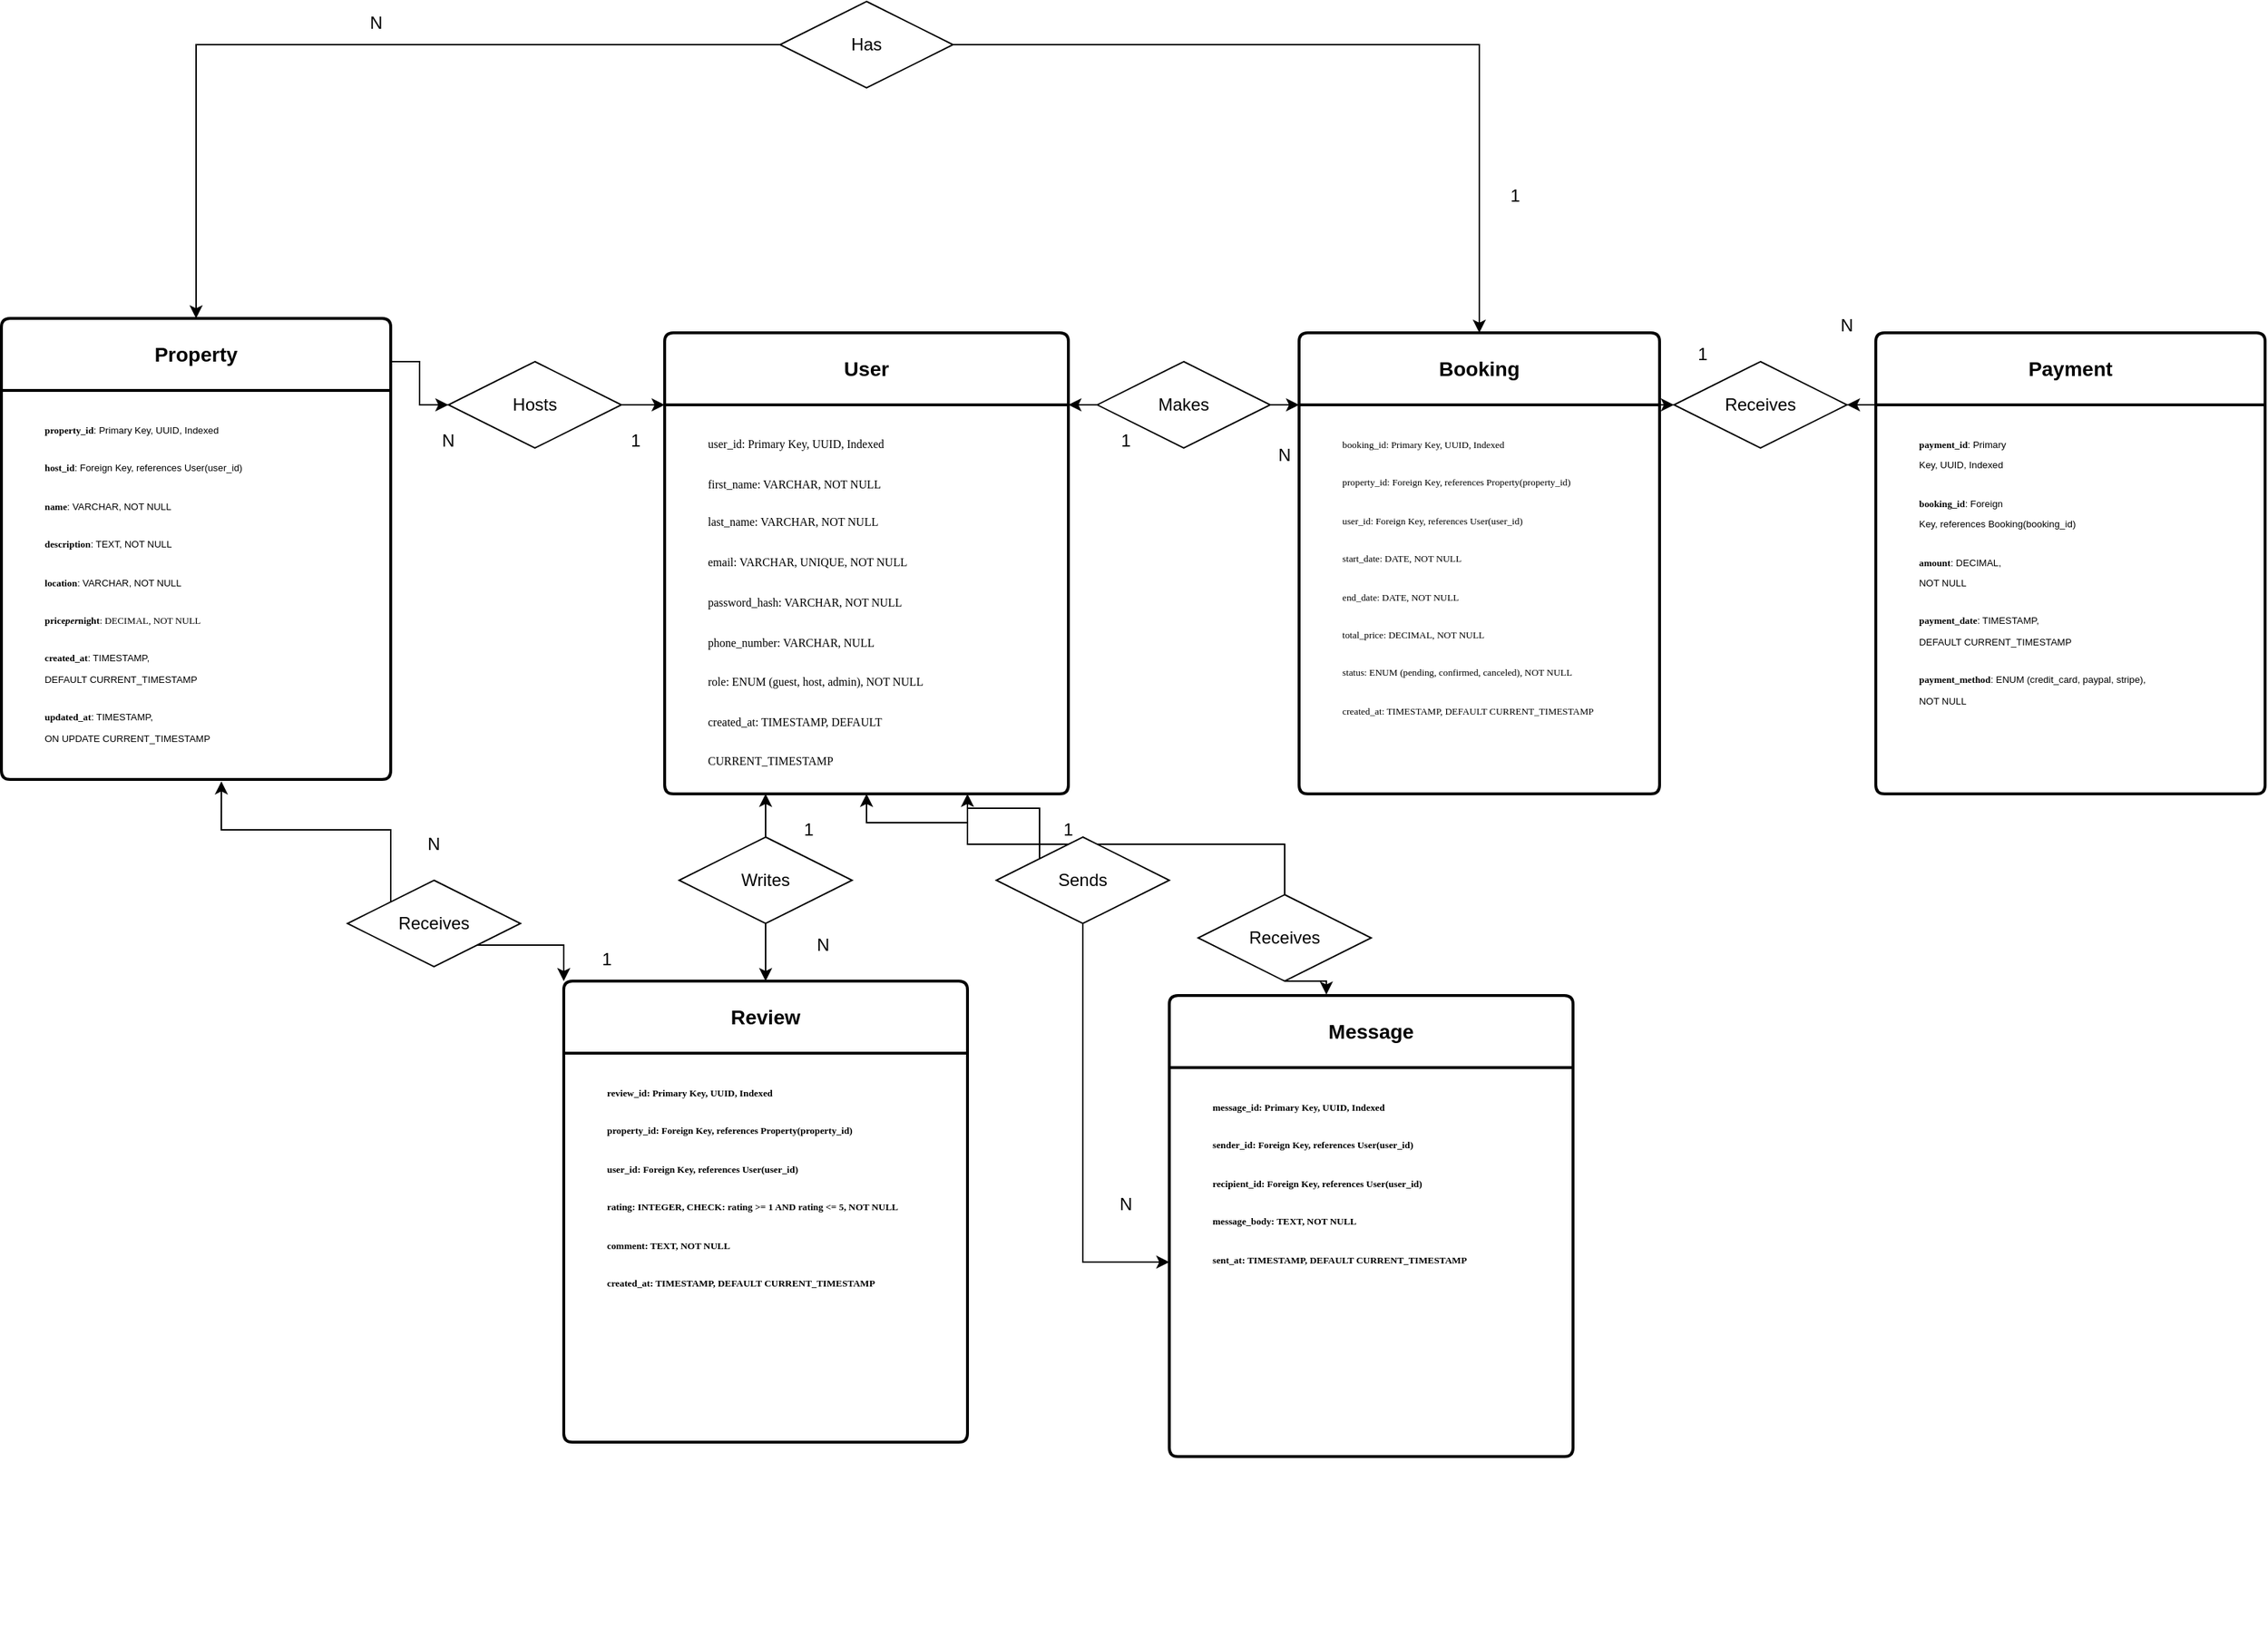 <mxfile version="27.1.6">
  <diagram name="Page-1" id="L4K79XR2br85mSk08lr6">
    <mxGraphModel grid="1" page="1" gridSize="10" guides="1" tooltips="1" connect="1" arrows="1" fold="1" pageScale="1" pageWidth="850" pageHeight="1100" math="0" shadow="0">
      <root>
        <mxCell id="0" />
        <mxCell id="1" parent="0" />
        <mxCell id="4VaB1KjLnEuzoE2qa5hZ-18" value="&lt;b&gt;User&lt;/b&gt;" style="swimlane;childLayout=stackLayout;horizontal=1;startSize=50;horizontalStack=0;rounded=1;fontSize=14;fontStyle=0;strokeWidth=2;resizeParent=0;resizeLast=1;shadow=0;dashed=0;align=center;arcSize=4;whiteSpace=wrap;html=1;" vertex="1" parent="1">
          <mxGeometry x="-300" width="280" height="320" as="geometry" />
        </mxCell>
        <mxCell id="4VaB1KjLnEuzoE2qa5hZ-19" value="&lt;p style=&quot;margin-left:18.0pt&quot; class=&quot;MsoNormal&quot;&gt;&lt;span style=&quot;line-height: 115%;&quot;&gt;&lt;font face=&quot;Times New Roman&quot; style=&quot;font-size: 8px;&quot;&gt;user_id: Primary Key, UUID, Indexed&lt;/font&gt;&lt;/span&gt;&lt;/p&gt;&lt;p style=&quot;margin-left:18.0pt&quot; class=&quot;MsoNormal&quot;&gt;&lt;span style=&quot;font-size: 8px; font-family: &amp;quot;Times New Roman&amp;quot;; background-color: transparent; color: light-dark(rgb(0, 0, 0), rgb(255, 255, 255));&quot;&gt;first_name: VARCHAR, NOT NULL&lt;/span&gt;&lt;/p&gt;&lt;p style=&quot;margin-left:18.0pt&quot; class=&quot;MsoNormal&quot;&gt;&lt;span style=&quot;line-height: 115%;&quot;&gt;&lt;font face=&quot;Times New Roman&quot; style=&quot;font-size: 8px;&quot;&gt;last_name: VARCHAR, NOT NULL&lt;/font&gt;&lt;/span&gt;&lt;/p&gt;&lt;p style=&quot;margin-left:18.0pt&quot; class=&quot;MsoNormal&quot;&gt;&lt;span style=&quot;line-height: 115%;&quot;&gt;&lt;font face=&quot;Times New Roman&quot; style=&quot;font-size: 8px;&quot;&gt;email: VARCHAR, UNIQUE, NOT NULL&lt;/font&gt;&lt;/span&gt;&lt;/p&gt;&lt;p style=&quot;margin-left:18.0pt&quot; class=&quot;MsoNormal&quot;&gt;&lt;span style=&quot;line-height: 115%;&quot;&gt;&lt;font face=&quot;Times New Roman&quot; style=&quot;font-size: 8px;&quot;&gt;password_hash: VARCHAR, NOT NULL&lt;/font&gt;&lt;/span&gt;&lt;/p&gt;&lt;p style=&quot;margin-left:18.0pt&quot; class=&quot;MsoNormal&quot;&gt;&lt;span style=&quot;line-height: 115%;&quot;&gt;&lt;font face=&quot;Times New Roman&quot; style=&quot;font-size: 8px;&quot;&gt;phone_number: VARCHAR, NULL&lt;/font&gt;&lt;/span&gt;&lt;/p&gt;&lt;p style=&quot;margin-left:18.0pt&quot; class=&quot;MsoNormal&quot;&gt;&lt;span style=&quot;line-height: 115%;&quot;&gt;&lt;font face=&quot;Times New Roman&quot; style=&quot;font-size: 8px;&quot;&gt;role: ENUM (guest,&amp;nbsp;host,&amp;nbsp;admin), NOT NULL&lt;/font&gt;&lt;/span&gt;&lt;/p&gt;&lt;p style=&quot;margin-left:18.0pt&quot; class=&quot;MsoNormal&quot;&gt;&lt;span style=&quot;font-size: 8px; font-family: &amp;quot;Times New Roman&amp;quot;; background-color: transparent; color: light-dark(rgb(0, 0, 0), rgb(255, 255, 255));&quot;&gt;created_at: TIMESTAMP, DEFAULT&lt;/span&gt;&lt;/p&gt;&lt;p style=&quot;margin-left:18.0pt&quot; class=&quot;MsoNormal&quot;&gt;&lt;span style=&quot;font-size: 8px; font-family: &amp;quot;Times New Roman&amp;quot;; background-color: transparent; color: light-dark(rgb(0, 0, 0), rgb(255, 255, 255));&quot;&gt;CURRENT_TIMESTAMP&lt;/span&gt;&lt;/p&gt;&lt;font face=&quot;Times New Roman&quot;&gt;&lt;br&gt;&lt;br&gt;&lt;/font&gt;&lt;p class=&quot;MsoNormal&quot;&gt;&lt;span style=&quot;font-size:8.0pt;line-height:115%;mso-ansi-language:&amp;lt;br/&amp;gt;#2000&quot;&gt;&lt;font face=&quot;Times New Roman&quot;&gt;&amp;nbsp;&lt;/font&gt;&lt;/span&gt;&lt;/p&gt;" style="align=left;strokeColor=none;fillColor=none;spacingLeft=4;spacingRight=4;fontSize=12;verticalAlign=top;resizable=0;rotatable=0;part=1;html=1;whiteSpace=wrap;" vertex="1" parent="4VaB1KjLnEuzoE2qa5hZ-18">
          <mxGeometry y="50" width="280" height="270" as="geometry" />
        </mxCell>
        <mxCell id="4VaB1KjLnEuzoE2qa5hZ-58" style="edgeStyle=orthogonalEdgeStyle;rounded=0;orthogonalLoop=1;jettySize=auto;html=1;exitX=0;exitY=0;exitDx=0;exitDy=0;entryX=0;entryY=0;entryDx=0;entryDy=0;" edge="1" parent="4VaB1KjLnEuzoE2qa5hZ-18" source="4VaB1KjLnEuzoE2qa5hZ-19" target="4VaB1KjLnEuzoE2qa5hZ-19">
          <mxGeometry relative="1" as="geometry" />
        </mxCell>
        <mxCell id="4VaB1KjLnEuzoE2qa5hZ-31" value="&lt;b&gt;Property&lt;/b&gt;" style="swimlane;childLayout=stackLayout;horizontal=1;startSize=50;horizontalStack=0;rounded=1;fontSize=14;fontStyle=0;strokeWidth=2;resizeParent=0;resizeLast=1;shadow=0;dashed=0;align=center;arcSize=4;whiteSpace=wrap;html=1;" vertex="1" parent="1">
          <mxGeometry x="-760" y="-10" width="270" height="320" as="geometry" />
        </mxCell>
        <mxCell id="4VaB1KjLnEuzoE2qa5hZ-32" value="&lt;p style=&quot;margin-left:18.0pt&quot; class=&quot;MsoNormal&quot;&gt;&lt;b&gt;&lt;span style=&quot;font-size:5.0pt;&amp;lt;br/&amp;gt;line-height:115%;font-family:&amp;quot;Times New Roman&amp;quot;,serif;mso-ascii-theme-font:major-bidi;&amp;lt;br/&amp;gt;mso-hansi-theme-font:major-bidi;mso-bidi-theme-font:major-bidi;mso-ansi-language:&amp;lt;br/&amp;gt;#2000&quot;&gt;property_id&lt;/span&gt;&lt;/b&gt;&lt;span style=&quot;font-size:5.0pt;line-height:115%;&amp;lt;br/&amp;gt;font-family:&amp;quot;Times New Roman&amp;quot;,serif;mso-ascii-theme-font:major-bidi;mso-hansi-theme-font:&amp;lt;br/&amp;gt;major-bidi;mso-bidi-theme-font:major-bidi;mso-ansi-language:#2000&quot;&gt;: Primary Key, UUID, Indexed&lt;/span&gt;&lt;/p&gt;&lt;p style=&quot;margin-left:18.0pt&quot; class=&quot;MsoNormal&quot;&gt;&lt;b style=&quot;background-color: transparent; color: light-dark(rgb(0, 0, 0), rgb(255, 255, 255));&quot;&gt;&lt;span style=&quot;font-size:5.0pt;&amp;lt;br/&amp;gt;line-height:115%;font-family:&amp;quot;Times New Roman&amp;quot;,serif;mso-ascii-theme-font:major-bidi;&amp;lt;br/&amp;gt;mso-hansi-theme-font:major-bidi;mso-bidi-theme-font:major-bidi;mso-ansi-language:&amp;lt;br/&amp;gt;#2000&quot;&gt;host_id&lt;/span&gt;&lt;/b&gt;&lt;span style=&quot;background-color: transparent; color: light-dark(rgb(0, 0, 0), rgb(255, 255, 255)); font-size: 5pt; line-height: 115%;&quot;&gt;: Foreign&amp;nbsp;&lt;/span&gt;&lt;span style=&quot;font-size: 5pt; background-color: transparent; color: light-dark(rgb(0, 0, 0), rgb(255, 255, 255));&quot;&gt;Key, references&amp;nbsp;User(user_id)&lt;/span&gt;&lt;/p&gt;&lt;p style=&quot;margin-left:18.0pt&quot; class=&quot;MsoNormal&quot;&gt;&lt;b&gt;&lt;span style=&quot;font-size:5.0pt;&amp;lt;br/&amp;gt;line-height:115%;font-family:&amp;quot;Times New Roman&amp;quot;,serif;mso-ascii-theme-font:major-bidi;&amp;lt;br/&amp;gt;mso-hansi-theme-font:major-bidi;mso-bidi-theme-font:major-bidi;mso-ansi-language:&amp;lt;br/&amp;gt;#2000&quot;&gt;name&lt;/span&gt;&lt;/b&gt;&lt;span style=&quot;font-size:5.0pt;line-height:115%;font-family:&amp;lt;br/&amp;gt;&amp;quot;Times New Roman&amp;quot;,serif;mso-ascii-theme-font:major-bidi;mso-hansi-theme-font:&amp;lt;br/&amp;gt;major-bidi;mso-bidi-theme-font:major-bidi;mso-ansi-language:#2000&quot;&gt;: VARCHAR, NOT NULL&lt;/span&gt;&lt;/p&gt;&lt;p style=&quot;margin-left:18.0pt&quot; class=&quot;MsoNormal&quot;&gt;&lt;b&gt;&lt;span style=&quot;font-size:5.0pt;&amp;lt;br/&amp;gt;line-height:115%;font-family:&amp;quot;Times New Roman&amp;quot;,serif;mso-ascii-theme-font:major-bidi;&amp;lt;br/&amp;gt;mso-hansi-theme-font:major-bidi;mso-bidi-theme-font:major-bidi;mso-ansi-language:&amp;lt;br/&amp;gt;#2000&quot;&gt;description&lt;/span&gt;&lt;/b&gt;&lt;span style=&quot;font-size:5.0pt;line-height:115%;&amp;lt;br/&amp;gt;font-family:&amp;quot;Times New Roman&amp;quot;,serif;mso-ascii-theme-font:major-bidi;mso-hansi-theme-font:&amp;lt;br/&amp;gt;major-bidi;mso-bidi-theme-font:major-bidi;mso-ansi-language:#2000&quot;&gt;: TEXT, NOT NULL&lt;/span&gt;&lt;/p&gt;&lt;p style=&quot;margin-left:18.0pt&quot; class=&quot;MsoNormal&quot;&gt;&lt;b&gt;&lt;span style=&quot;font-size:5.0pt;&amp;lt;br/&amp;gt;line-height:115%;font-family:&amp;quot;Times New Roman&amp;quot;,serif;mso-ascii-theme-font:major-bidi;&amp;lt;br/&amp;gt;mso-hansi-theme-font:major-bidi;mso-bidi-theme-font:major-bidi;mso-ansi-language:&amp;lt;br/&amp;gt;#2000&quot;&gt;location&lt;/span&gt;&lt;/b&gt;&lt;span style=&quot;font-size:5.0pt;line-height:115%;&amp;lt;br/&amp;gt;font-family:&amp;quot;Times New Roman&amp;quot;,serif;mso-ascii-theme-font:major-bidi;mso-hansi-theme-font:&amp;lt;br/&amp;gt;major-bidi;mso-bidi-theme-font:major-bidi;mso-ansi-language:#2000&quot;&gt;: VARCHAR, NOT NULL&lt;/span&gt;&lt;/p&gt;&lt;p style=&quot;margin-left:18.0pt&quot; class=&quot;MsoNormal&quot;&gt;&lt;b&gt;&lt;span style=&quot;font-size:5.0pt;&amp;lt;br/&amp;gt;line-height:115%;font-family:&amp;quot;Times New Roman&amp;quot;,serif;mso-ascii-theme-font:major-bidi;&amp;lt;br/&amp;gt;mso-hansi-theme-font:major-bidi;mso-bidi-theme-font:major-bidi;mso-ansi-language:&amp;lt;br/&amp;gt;#2000&quot;&gt;price&lt;i&gt;per&lt;/i&gt;night&lt;/span&gt;&lt;/b&gt;&lt;span style=&quot;font-size:5.0pt;line-height:&amp;lt;br/&amp;gt;115%;font-family:&amp;quot;Times New Roman&amp;quot;,serif;mso-ascii-theme-font:major-bidi;&amp;lt;br/&amp;gt;mso-hansi-theme-font:major-bidi;mso-bidi-theme-font:major-bidi;mso-ansi-language:&amp;lt;br/&amp;gt;#2000&quot;&gt;: DECIMAL, NOT NULL&lt;/span&gt;&lt;/p&gt;&lt;p style=&quot;margin-left:18.0pt&quot; class=&quot;MsoNormal&quot;&gt;&lt;b&gt;&lt;span style=&quot;font-size:5.0pt;&amp;lt;br/&amp;gt;line-height:115%;font-family:&amp;quot;Times New Roman&amp;quot;,serif;mso-ascii-theme-font:major-bidi;&amp;lt;br/&amp;gt;mso-hansi-theme-font:major-bidi;mso-bidi-theme-font:major-bidi;mso-ansi-language:&amp;lt;br/&amp;gt;#2000&quot;&gt;created_at&lt;/span&gt;&lt;/b&gt;&lt;span style=&quot;font-size:5.0pt;line-height:115%;&amp;lt;br/&amp;gt;font-family:&amp;quot;Times New Roman&amp;quot;,serif;mso-ascii-theme-font:major-bidi;mso-hansi-theme-font:&amp;lt;br/&amp;gt;major-bidi;mso-bidi-theme-font:major-bidi;mso-ansi-language:#2000&quot;&gt;: TIMESTAMP,&lt;br&gt;DEFAULT CURRENT_TIMESTAMP&lt;/span&gt;&lt;/p&gt;&lt;p style=&quot;margin-left:18.0pt&quot; class=&quot;MsoNormal&quot;&gt;&lt;b&gt;&lt;span style=&quot;font-size:5.0pt;&amp;lt;br/&amp;gt;line-height:115%;font-family:&amp;quot;Times New Roman&amp;quot;,serif;mso-ascii-theme-font:major-bidi;&amp;lt;br/&amp;gt;mso-hansi-theme-font:major-bidi;mso-bidi-theme-font:major-bidi;mso-ansi-language:&amp;lt;br/&amp;gt;#2000&quot;&gt;updated_at&lt;/span&gt;&lt;/b&gt;&lt;span style=&quot;font-size:5.0pt;line-height:115%;&amp;lt;br/&amp;gt;font-family:&amp;quot;Times New Roman&amp;quot;,serif;mso-ascii-theme-font:major-bidi;mso-hansi-theme-font:&amp;lt;br/&amp;gt;major-bidi;mso-bidi-theme-font:major-bidi;mso-ansi-language:#2000&quot;&gt;: TIMESTAMP,&lt;br&gt;ON UPDATE CURRENT_TIMESTAMP&lt;/span&gt;&lt;/p&gt;&lt;p style=&quot;margin-left:18.0pt&quot; class=&quot;MsoNormal&quot;&gt;&lt;br&gt;&lt;br&gt;&lt;br&gt;&lt;br&gt;&lt;br&gt;&lt;br&gt;&lt;br&gt;&lt;br&gt;&lt;br&gt;&lt;br&gt;&lt;br&gt;&lt;br&gt;&lt;br&gt;&lt;br&gt;&lt;br&gt;&lt;br&gt;&lt;/p&gt;&lt;p class=&quot;MsoNormal&quot;&gt;&lt;span style=&quot;font-size:5.0pt;line-height:115%;font-family:&amp;lt;br/&amp;gt;&amp;quot;Times New Roman&amp;quot;,serif;mso-ascii-theme-font:major-bidi;mso-hansi-theme-font:&amp;lt;br/&amp;gt;major-bidi;mso-bidi-theme-font:major-bidi;mso-ansi-language:#2000&quot;&gt;&amp;nbsp;&lt;/span&gt;&lt;/p&gt;" style="align=left;strokeColor=none;fillColor=none;spacingLeft=4;spacingRight=4;fontSize=12;verticalAlign=top;resizable=0;rotatable=0;part=1;html=1;whiteSpace=wrap;" vertex="1" parent="4VaB1KjLnEuzoE2qa5hZ-31">
          <mxGeometry y="50" width="270" height="270" as="geometry" />
        </mxCell>
        <mxCell id="4VaB1KjLnEuzoE2qa5hZ-33" value="&lt;b&gt;Booking&lt;/b&gt;" style="swimlane;childLayout=stackLayout;horizontal=1;startSize=50;horizontalStack=0;rounded=1;fontSize=14;fontStyle=0;strokeWidth=2;resizeParent=0;resizeLast=1;shadow=0;dashed=0;align=center;arcSize=4;whiteSpace=wrap;html=1;" vertex="1" parent="1">
          <mxGeometry x="140" width="250" height="320" as="geometry" />
        </mxCell>
        <mxCell id="4VaB1KjLnEuzoE2qa5hZ-34" value="&lt;p style=&quot;margin-left:18.0pt&quot; class=&quot;MsoNormal&quot;&gt;&lt;span style=&quot;font-size:5.0pt;&lt;br/&gt;line-height:115%;font-family:&amp;quot;Times New Roman&amp;quot;,serif;mso-ascii-theme-font:major-bidi;&lt;br/&gt;mso-hansi-theme-font:major-bidi;mso-bidi-theme-font:major-bidi;mso-ansi-language:&lt;br/&gt;#2000&quot;&gt;booking_id: Primary Key, UUID, Indexed&lt;/span&gt;&lt;/p&gt;&lt;p style=&quot;margin-left:18.0pt&quot; class=&quot;MsoNormal&quot;&gt;&lt;span style=&quot;font-size:5.0pt;&lt;br/&gt;line-height:115%;font-family:&amp;quot;Times New Roman&amp;quot;,serif;mso-ascii-theme-font:major-bidi;&lt;br/&gt;mso-hansi-theme-font:major-bidi;mso-bidi-theme-font:major-bidi;mso-ansi-language:&lt;br/&gt;#2000&quot;&gt;property_id: Foreign Key, references&amp;nbsp;Property(property_id)&lt;/span&gt;&lt;/p&gt;&lt;p style=&quot;margin-left:18.0pt&quot; class=&quot;MsoNormal&quot;&gt;&lt;span style=&quot;font-size:5.0pt;&lt;br/&gt;line-height:115%;font-family:&amp;quot;Times New Roman&amp;quot;,serif;mso-ascii-theme-font:major-bidi;&lt;br/&gt;mso-hansi-theme-font:major-bidi;mso-bidi-theme-font:major-bidi;mso-ansi-language:&lt;br/&gt;#2000&quot;&gt;user_id: Foreign Key, references&amp;nbsp;User(user_id)&lt;/span&gt;&lt;/p&gt;&lt;p style=&quot;margin-left:18.0pt&quot; class=&quot;MsoNormal&quot;&gt;&lt;span style=&quot;font-size:5.0pt;&lt;br/&gt;line-height:115%;font-family:&amp;quot;Times New Roman&amp;quot;,serif;mso-ascii-theme-font:major-bidi;&lt;br/&gt;mso-hansi-theme-font:major-bidi;mso-bidi-theme-font:major-bidi;mso-ansi-language:&lt;br/&gt;#2000&quot;&gt;start_date: DATE, NOT NULL&lt;/span&gt;&lt;/p&gt;&lt;p style=&quot;margin-left:18.0pt&quot; class=&quot;MsoNormal&quot;&gt;&lt;span style=&quot;font-size:5.0pt;&lt;br/&gt;line-height:115%;font-family:&amp;quot;Times New Roman&amp;quot;,serif;mso-ascii-theme-font:major-bidi;&lt;br/&gt;mso-hansi-theme-font:major-bidi;mso-bidi-theme-font:major-bidi;mso-ansi-language:&lt;br/&gt;#2000&quot;&gt;end_date: DATE, NOT NULL&lt;/span&gt;&lt;/p&gt;&lt;p style=&quot;margin-left:18.0pt&quot; class=&quot;MsoNormal&quot;&gt;&lt;span style=&quot;font-size:5.0pt;&lt;br/&gt;line-height:115%;font-family:&amp;quot;Times New Roman&amp;quot;,serif;mso-ascii-theme-font:major-bidi;&lt;br/&gt;mso-hansi-theme-font:major-bidi;mso-bidi-theme-font:major-bidi;mso-ansi-language:&lt;br/&gt;#2000&quot;&gt;total_price: DECIMAL, NOT NULL&lt;/span&gt;&lt;/p&gt;&lt;p style=&quot;margin-left:18.0pt&quot; class=&quot;MsoNormal&quot;&gt;&lt;span style=&quot;font-size:5.0pt;&lt;br/&gt;line-height:115%;font-family:&amp;quot;Times New Roman&amp;quot;,serif;mso-ascii-theme-font:major-bidi;&lt;br/&gt;mso-hansi-theme-font:major-bidi;mso-bidi-theme-font:major-bidi;mso-ansi-language:&lt;br/&gt;#2000&quot;&gt;status: ENUM (pending,&amp;nbsp;confirmed,&amp;nbsp;canceled), NOT NULL&lt;/span&gt;&lt;/p&gt;&lt;p style=&quot;margin-left:18.0pt&quot; class=&quot;MsoNormal&quot;&gt;&lt;span style=&quot;font-size:5.0pt;&lt;br/&gt;line-height:115%;font-family:&amp;quot;Times New Roman&amp;quot;,serif;mso-ascii-theme-font:major-bidi;&lt;br/&gt;mso-hansi-theme-font:major-bidi;mso-bidi-theme-font:major-bidi;mso-ansi-language:&lt;br/&gt;#2000&quot;&gt;created_at: TIMESTAMP, DEFAULT CURRENT_TIMESTAMP&lt;/span&gt;&lt;/p&gt;&lt;p style=&quot;margin-left:18.0pt&quot; class=&quot;MsoNormal&quot;&gt;&lt;br/&gt;&lt;br/&gt;&lt;br/&gt;&lt;br/&gt;&lt;br/&gt;&lt;br/&gt;&lt;br/&gt;&lt;br/&gt;&lt;br/&gt;&lt;br/&gt;&lt;br/&gt;&lt;br/&gt;&lt;br/&gt;&lt;br/&gt;&lt;br/&gt;&lt;br/&gt;&lt;/p&gt;&lt;p class=&quot;MsoNormal&quot;&gt;&amp;nbsp;&lt;/p&gt;" style="align=left;strokeColor=none;fillColor=none;spacingLeft=4;spacingRight=4;fontSize=12;verticalAlign=top;resizable=0;rotatable=0;part=1;html=1;whiteSpace=wrap;" vertex="1" parent="4VaB1KjLnEuzoE2qa5hZ-33">
          <mxGeometry y="50" width="250" height="270" as="geometry" />
        </mxCell>
        <mxCell id="4VaB1KjLnEuzoE2qa5hZ-35" value="&lt;b&gt;Payment&lt;/b&gt;" style="swimlane;childLayout=stackLayout;horizontal=1;startSize=50;horizontalStack=0;rounded=1;fontSize=14;fontStyle=0;strokeWidth=2;resizeParent=0;resizeLast=1;shadow=0;dashed=0;align=center;arcSize=4;whiteSpace=wrap;html=1;" vertex="1" parent="1">
          <mxGeometry x="540" width="270" height="320" as="geometry" />
        </mxCell>
        <mxCell id="4VaB1KjLnEuzoE2qa5hZ-36" value="&lt;p style=&quot;margin-left:18.0pt&quot; class=&quot;MsoNormal&quot;&gt;&lt;b&gt;&lt;span style=&quot;font-size:5.0pt;&lt;br/&gt;line-height:115%;font-family:&amp;quot;Times New Roman&amp;quot;,serif;mso-ascii-theme-font:major-bidi;&lt;br/&gt;mso-hansi-theme-font:major-bidi;mso-bidi-theme-font:major-bidi;mso-ansi-language:&lt;br/&gt;#2000&quot;&gt;payment_id&lt;/span&gt;&lt;/b&gt;&lt;span style=&quot;font-size:5.0pt;line-height:115%;&lt;br/&gt;font-family:&amp;quot;Times New Roman&amp;quot;,serif;mso-ascii-theme-font:major-bidi;mso-hansi-theme-font:&lt;br/&gt;major-bidi;mso-bidi-theme-font:major-bidi;mso-ansi-language:#2000&quot;&gt;: Primary&lt;br/&gt;Key, UUID, Indexed&lt;/span&gt;&lt;/p&gt;&lt;p style=&quot;margin-left:18.0pt&quot; class=&quot;MsoNormal&quot;&gt;&lt;b&gt;&lt;span style=&quot;font-size:5.0pt;&lt;br/&gt;line-height:115%;font-family:&amp;quot;Times New Roman&amp;quot;,serif;mso-ascii-theme-font:major-bidi;&lt;br/&gt;mso-hansi-theme-font:major-bidi;mso-bidi-theme-font:major-bidi;mso-ansi-language:&lt;br/&gt;#2000&quot;&gt;booking_id&lt;/span&gt;&lt;/b&gt;&lt;span style=&quot;font-size:5.0pt;line-height:115%;&lt;br/&gt;font-family:&amp;quot;Times New Roman&amp;quot;,serif;mso-ascii-theme-font:major-bidi;mso-hansi-theme-font:&lt;br/&gt;major-bidi;mso-bidi-theme-font:major-bidi;mso-ansi-language:#2000&quot;&gt;: Foreign&lt;br/&gt;Key, references&amp;nbsp;Booking(booking_id)&lt;/span&gt;&lt;/p&gt;&lt;p style=&quot;margin-left:18.0pt&quot; class=&quot;MsoNormal&quot;&gt;&lt;b&gt;&lt;span style=&quot;font-size:5.0pt;&lt;br/&gt;line-height:115%;font-family:&amp;quot;Times New Roman&amp;quot;,serif;mso-ascii-theme-font:major-bidi;&lt;br/&gt;mso-hansi-theme-font:major-bidi;mso-bidi-theme-font:major-bidi;mso-ansi-language:&lt;br/&gt;#2000&quot;&gt;amount&lt;/span&gt;&lt;/b&gt;&lt;span style=&quot;font-size:5.0pt;line-height:115%;&lt;br/&gt;font-family:&amp;quot;Times New Roman&amp;quot;,serif;mso-ascii-theme-font:major-bidi;mso-hansi-theme-font:&lt;br/&gt;major-bidi;mso-bidi-theme-font:major-bidi;mso-ansi-language:#2000&quot;&gt;: DECIMAL,&lt;br/&gt;NOT NULL&lt;/span&gt;&lt;/p&gt;&lt;p style=&quot;margin-left:18.0pt&quot; class=&quot;MsoNormal&quot;&gt;&lt;b&gt;&lt;span style=&quot;font-size:5.0pt;&lt;br/&gt;line-height:115%;font-family:&amp;quot;Times New Roman&amp;quot;,serif;mso-ascii-theme-font:major-bidi;&lt;br/&gt;mso-hansi-theme-font:major-bidi;mso-bidi-theme-font:major-bidi;mso-ansi-language:&lt;br/&gt;#2000&quot;&gt;payment_date&lt;/span&gt;&lt;/b&gt;&lt;span style=&quot;font-size:5.0pt;line-height:115%;&lt;br/&gt;font-family:&amp;quot;Times New Roman&amp;quot;,serif;mso-ascii-theme-font:major-bidi;mso-hansi-theme-font:&lt;br/&gt;major-bidi;mso-bidi-theme-font:major-bidi;mso-ansi-language:#2000&quot;&gt;: TIMESTAMP,&lt;br/&gt;DEFAULT CURRENT_TIMESTAMP&lt;/span&gt;&lt;/p&gt;&lt;p style=&quot;margin-left:18.0pt&quot; class=&quot;MsoNormal&quot;&gt;&lt;b&gt;&lt;span style=&quot;font-size:5.0pt;&lt;br/&gt;line-height:115%;font-family:&amp;quot;Times New Roman&amp;quot;,serif;mso-ascii-theme-font:major-bidi;&lt;br/&gt;mso-hansi-theme-font:major-bidi;mso-bidi-theme-font:major-bidi;mso-ansi-language:&lt;br/&gt;#2000&quot;&gt;payment_method&lt;/span&gt;&lt;/b&gt;&lt;span style=&quot;font-size:5.0pt;line-height:115%;&lt;br/&gt;font-family:&amp;quot;Times New Roman&amp;quot;,serif;mso-ascii-theme-font:major-bidi;mso-hansi-theme-font:&lt;br/&gt;major-bidi;mso-bidi-theme-font:major-bidi;mso-ansi-language:#2000&quot;&gt;: ENUM (credit_card,&amp;nbsp;paypal,&amp;nbsp;stripe),&lt;br/&gt;NOT NULL&lt;/span&gt;&lt;/p&gt;&lt;p style=&quot;margin-left:18.0pt&quot; class=&quot;MsoNormal&quot;&gt;&lt;br/&gt;&lt;br/&gt;&lt;br/&gt;&lt;br/&gt;&lt;br/&gt;&lt;br/&gt;&lt;br/&gt;&lt;br/&gt;&lt;br/&gt;&lt;br/&gt;&lt;/p&gt;&lt;p class=&quot;MsoNormal&quot;&gt;&amp;nbsp;&lt;/p&gt;" style="align=left;strokeColor=none;fillColor=none;spacingLeft=4;spacingRight=4;fontSize=12;verticalAlign=top;resizable=0;rotatable=0;part=1;html=1;whiteSpace=wrap;" vertex="1" parent="4VaB1KjLnEuzoE2qa5hZ-35">
          <mxGeometry y="50" width="270" height="270" as="geometry" />
        </mxCell>
        <mxCell id="4VaB1KjLnEuzoE2qa5hZ-37" value="&lt;b&gt;Review&lt;/b&gt;" style="swimlane;childLayout=stackLayout;horizontal=1;startSize=50;horizontalStack=0;rounded=1;fontSize=14;fontStyle=0;strokeWidth=2;resizeParent=0;resizeLast=1;shadow=0;dashed=0;align=center;arcSize=4;whiteSpace=wrap;html=1;" vertex="1" parent="1">
          <mxGeometry x="-370" y="450" width="280" height="320" as="geometry" />
        </mxCell>
        <mxCell id="4VaB1KjLnEuzoE2qa5hZ-38" value="&lt;p style=&quot;margin-left:18.0pt&quot; class=&quot;MsoNormal&quot;&gt;&lt;b&gt;&lt;span style=&quot;font-size:5.0pt;&lt;br/&gt;line-height:115%;font-family:&amp;quot;Times New Roman&amp;quot;,serif;mso-ascii-theme-font:major-bidi;&lt;br/&gt;mso-hansi-theme-font:major-bidi;mso-bidi-theme-font:major-bidi;mso-ansi-language:&lt;br/&gt;#2000&quot;&gt;review_id: Primary Key, UUID, Indexed&lt;/span&gt;&lt;/b&gt;&lt;/p&gt;&lt;p style=&quot;margin-left:18.0pt&quot; class=&quot;MsoNormal&quot;&gt;&lt;b&gt;&lt;span style=&quot;font-size:5.0pt;&lt;br/&gt;line-height:115%;font-family:&amp;quot;Times New Roman&amp;quot;,serif;mso-ascii-theme-font:major-bidi;&lt;br/&gt;mso-hansi-theme-font:major-bidi;mso-bidi-theme-font:major-bidi;mso-ansi-language:&lt;br/&gt;#2000&quot;&gt;property_id: Foreign Key, references&amp;nbsp;Property(property_id)&lt;/span&gt;&lt;/b&gt;&lt;/p&gt;&lt;p style=&quot;margin-left:18.0pt&quot; class=&quot;MsoNormal&quot;&gt;&lt;b&gt;&lt;span style=&quot;font-size:5.0pt;&lt;br/&gt;line-height:115%;font-family:&amp;quot;Times New Roman&amp;quot;,serif;mso-ascii-theme-font:major-bidi;&lt;br/&gt;mso-hansi-theme-font:major-bidi;mso-bidi-theme-font:major-bidi;mso-ansi-language:&lt;br/&gt;#2000&quot;&gt;user_id: Foreign Key, references&amp;nbsp;User(user_id)&lt;/span&gt;&lt;/b&gt;&lt;/p&gt;&lt;p style=&quot;margin-left:18.0pt&quot; class=&quot;MsoNormal&quot;&gt;&lt;b&gt;&lt;span style=&quot;font-size:5.0pt;&lt;br/&gt;line-height:115%;font-family:&amp;quot;Times New Roman&amp;quot;,serif;mso-ascii-theme-font:major-bidi;&lt;br/&gt;mso-hansi-theme-font:major-bidi;mso-bidi-theme-font:major-bidi;mso-ansi-language:&lt;br/&gt;#2000&quot;&gt;rating: INTEGER, CHECK:&amp;nbsp;rating &amp;gt;= 1 AND rating &amp;lt;= 5, NOT NULL&lt;/span&gt;&lt;/b&gt;&lt;/p&gt;&lt;p style=&quot;margin-left:18.0pt&quot; class=&quot;MsoNormal&quot;&gt;&lt;b&gt;&lt;span style=&quot;font-size:5.0pt;&lt;br/&gt;line-height:115%;font-family:&amp;quot;Times New Roman&amp;quot;,serif;mso-ascii-theme-font:major-bidi;&lt;br/&gt;mso-hansi-theme-font:major-bidi;mso-bidi-theme-font:major-bidi;mso-ansi-language:&lt;br/&gt;#2000&quot;&gt;comment: TEXT, NOT NULL&lt;/span&gt;&lt;/b&gt;&lt;/p&gt;&lt;p style=&quot;margin-left:18.0pt&quot; class=&quot;MsoNormal&quot;&gt;&lt;b&gt;&lt;span style=&quot;font-size:5.0pt;&lt;br/&gt;line-height:115%;font-family:&amp;quot;Times New Roman&amp;quot;,serif;mso-ascii-theme-font:major-bidi;&lt;br/&gt;mso-hansi-theme-font:major-bidi;mso-bidi-theme-font:major-bidi;mso-ansi-language:&lt;br/&gt;#2000&quot;&gt;created_at: TIMESTAMP, DEFAULT CURRENT_TIMESTAMP&lt;/span&gt;&lt;/b&gt;&lt;/p&gt;&lt;p style=&quot;margin-left:18.0pt&quot; class=&quot;MsoNormal&quot;&gt;&lt;br/&gt;&lt;br/&gt;&lt;br/&gt;&lt;br/&gt;&lt;br/&gt;&lt;br/&gt;&lt;br/&gt;&lt;br/&gt;&lt;br/&gt;&lt;br/&gt;&lt;br/&gt;&lt;br/&gt;&lt;/p&gt;&lt;p class=&quot;MsoNormal&quot;&gt;&amp;nbsp;&lt;/p&gt;" style="align=left;strokeColor=none;fillColor=none;spacingLeft=4;spacingRight=4;fontSize=12;verticalAlign=top;resizable=0;rotatable=0;part=1;html=1;whiteSpace=wrap;" vertex="1" parent="4VaB1KjLnEuzoE2qa5hZ-37">
          <mxGeometry y="50" width="280" height="270" as="geometry" />
        </mxCell>
        <mxCell id="4VaB1KjLnEuzoE2qa5hZ-39" value="&lt;b&gt;Message&lt;/b&gt;" style="swimlane;childLayout=stackLayout;horizontal=1;startSize=50;horizontalStack=0;rounded=1;fontSize=14;fontStyle=0;strokeWidth=2;resizeParent=0;resizeLast=1;shadow=0;dashed=0;align=center;arcSize=4;whiteSpace=wrap;html=1;" vertex="1" parent="1">
          <mxGeometry x="50" y="460" width="280" height="320" as="geometry" />
        </mxCell>
        <mxCell id="4VaB1KjLnEuzoE2qa5hZ-40" value="&lt;p style=&quot;margin-left:18.0pt&quot; class=&quot;MsoNormal&quot;&gt;&lt;b&gt;&lt;span style=&quot;line-height: 115%; font-family: &amp;quot;Times New Roman&amp;quot;, serif; font-size: 5pt;&quot;&gt;message_id: Primary Key, UUID, Indexed&lt;/span&gt;&lt;/b&gt;&lt;/p&gt;&lt;p style=&quot;margin-left:18.0pt&quot; class=&quot;MsoNormal&quot;&gt;&lt;b&gt;&lt;span style=&quot;line-height: 115%; font-family: &amp;quot;Times New Roman&amp;quot;, serif; font-size: 5pt;&quot;&gt;sender_id: Foreign Key, references&amp;nbsp;User(user_id)&lt;/span&gt;&lt;/b&gt;&lt;/p&gt;&lt;p style=&quot;margin-left:18.0pt&quot; class=&quot;MsoNormal&quot;&gt;&lt;b&gt;&lt;span style=&quot;line-height: 115%; font-family: &amp;quot;Times New Roman&amp;quot;, serif; font-size: 5pt;&quot;&gt;recipient_id: Foreign Key, references&amp;nbsp;User(user_id)&lt;/span&gt;&lt;/b&gt;&lt;/p&gt;&lt;p style=&quot;margin-left:18.0pt&quot; class=&quot;MsoNormal&quot;&gt;&lt;b&gt;&lt;span style=&quot;line-height: 115%; font-family: &amp;quot;Times New Roman&amp;quot;, serif; font-size: 5pt;&quot;&gt;message_body: TEXT, NOT NULL&lt;/span&gt;&lt;/b&gt;&lt;/p&gt;&lt;p style=&quot;margin-left:18.0pt&quot; class=&quot;MsoNormal&quot;&gt;&lt;b&gt;&lt;span style=&quot;line-height: 115%; font-family: &amp;quot;Times New Roman&amp;quot;, serif; font-size: 5pt;&quot;&gt;sent_at: TIMESTAMP, DEFAULT CURRENT_TIMESTAMP&lt;/span&gt;&lt;/b&gt;&lt;/p&gt;&lt;p class=&quot;MsoNormal&quot;&gt;&amp;nbsp;&lt;/p&gt;&lt;p style=&quot;margin-left:18.0pt&quot; class=&quot;MsoNormal&quot;&gt;&lt;br/&gt;&lt;br/&gt;&lt;br/&gt;&lt;br/&gt;&lt;br/&gt;&lt;br/&gt;&lt;br/&gt;&lt;br/&gt;&lt;br/&gt;&lt;br/&gt;&lt;br/&gt;&lt;br/&gt;&lt;/p&gt;&lt;p class=&quot;MsoNormal&quot;&gt;&amp;nbsp;&lt;/p&gt;" style="align=left;strokeColor=none;fillColor=none;spacingLeft=4;spacingRight=4;fontSize=12;verticalAlign=top;resizable=0;rotatable=0;part=1;html=1;whiteSpace=wrap;" vertex="1" parent="4VaB1KjLnEuzoE2qa5hZ-39">
          <mxGeometry y="50" width="280" height="270" as="geometry" />
        </mxCell>
        <mxCell id="4VaB1KjLnEuzoE2qa5hZ-62" style="edgeStyle=orthogonalEdgeStyle;rounded=0;orthogonalLoop=1;jettySize=auto;html=1;exitX=1;exitY=0.5;exitDx=0;exitDy=0;entryX=0;entryY=0;entryDx=0;entryDy=0;" edge="1" parent="1" source="4VaB1KjLnEuzoE2qa5hZ-41" target="4VaB1KjLnEuzoE2qa5hZ-19">
          <mxGeometry relative="1" as="geometry" />
        </mxCell>
        <mxCell id="4VaB1KjLnEuzoE2qa5hZ-41" value="Hosts" style="shape=rhombus;perimeter=rhombusPerimeter;whiteSpace=wrap;html=1;align=center;" vertex="1" parent="1">
          <mxGeometry x="-450" y="20" width="120" height="60" as="geometry" />
        </mxCell>
        <mxCell id="4VaB1KjLnEuzoE2qa5hZ-61" style="edgeStyle=orthogonalEdgeStyle;rounded=0;orthogonalLoop=1;jettySize=auto;html=1;exitX=0;exitY=0.5;exitDx=0;exitDy=0;entryX=1;entryY=0;entryDx=0;entryDy=0;" edge="1" parent="1" source="4VaB1KjLnEuzoE2qa5hZ-42" target="4VaB1KjLnEuzoE2qa5hZ-19">
          <mxGeometry relative="1" as="geometry" />
        </mxCell>
        <mxCell id="4VaB1KjLnEuzoE2qa5hZ-63" style="edgeStyle=orthogonalEdgeStyle;rounded=0;orthogonalLoop=1;jettySize=auto;html=1;exitX=1;exitY=0.5;exitDx=0;exitDy=0;entryX=0;entryY=0;entryDx=0;entryDy=0;" edge="1" parent="1" source="4VaB1KjLnEuzoE2qa5hZ-42" target="4VaB1KjLnEuzoE2qa5hZ-34">
          <mxGeometry relative="1" as="geometry" />
        </mxCell>
        <mxCell id="4VaB1KjLnEuzoE2qa5hZ-42" value="Makes" style="shape=rhombus;perimeter=rhombusPerimeter;whiteSpace=wrap;html=1;align=center;" vertex="1" parent="1">
          <mxGeometry y="20" width="120" height="60" as="geometry" />
        </mxCell>
        <mxCell id="4VaB1KjLnEuzoE2qa5hZ-64" style="edgeStyle=orthogonalEdgeStyle;rounded=0;orthogonalLoop=1;jettySize=auto;html=1;exitX=0;exitY=0.5;exitDx=0;exitDy=0;entryX=0.5;entryY=0;entryDx=0;entryDy=0;" edge="1" parent="1" source="4VaB1KjLnEuzoE2qa5hZ-43" target="4VaB1KjLnEuzoE2qa5hZ-31">
          <mxGeometry relative="1" as="geometry" />
        </mxCell>
        <mxCell id="4VaB1KjLnEuzoE2qa5hZ-65" style="edgeStyle=orthogonalEdgeStyle;rounded=0;orthogonalLoop=1;jettySize=auto;html=1;exitX=1;exitY=0.5;exitDx=0;exitDy=0;entryX=0.5;entryY=0;entryDx=0;entryDy=0;" edge="1" parent="1" source="4VaB1KjLnEuzoE2qa5hZ-43" target="4VaB1KjLnEuzoE2qa5hZ-33">
          <mxGeometry relative="1" as="geometry" />
        </mxCell>
        <mxCell id="4VaB1KjLnEuzoE2qa5hZ-43" value="Has" style="shape=rhombus;perimeter=rhombusPerimeter;whiteSpace=wrap;html=1;align=center;" vertex="1" parent="1">
          <mxGeometry x="-220" y="-230" width="120" height="60" as="geometry" />
        </mxCell>
        <mxCell id="4VaB1KjLnEuzoE2qa5hZ-44" value="Receives" style="shape=rhombus;perimeter=rhombusPerimeter;whiteSpace=wrap;html=1;align=center;" vertex="1" parent="1">
          <mxGeometry x="400" y="20" width="120" height="60" as="geometry" />
        </mxCell>
        <mxCell id="4VaB1KjLnEuzoE2qa5hZ-70" style="edgeStyle=orthogonalEdgeStyle;rounded=0;orthogonalLoop=1;jettySize=auto;html=1;exitX=0.5;exitY=1;exitDx=0;exitDy=0;" edge="1" parent="1" source="4VaB1KjLnEuzoE2qa5hZ-46" target="4VaB1KjLnEuzoE2qa5hZ-37">
          <mxGeometry relative="1" as="geometry" />
        </mxCell>
        <mxCell id="4VaB1KjLnEuzoE2qa5hZ-71" style="edgeStyle=orthogonalEdgeStyle;rounded=0;orthogonalLoop=1;jettySize=auto;html=1;exitX=0.5;exitY=0;exitDx=0;exitDy=0;entryX=0.25;entryY=1;entryDx=0;entryDy=0;" edge="1" parent="1" source="4VaB1KjLnEuzoE2qa5hZ-46" target="4VaB1KjLnEuzoE2qa5hZ-19">
          <mxGeometry relative="1" as="geometry" />
        </mxCell>
        <mxCell id="4VaB1KjLnEuzoE2qa5hZ-46" value="Writes" style="shape=rhombus;perimeter=rhombusPerimeter;whiteSpace=wrap;html=1;align=center;" vertex="1" parent="1">
          <mxGeometry x="-290" y="350" width="120" height="60" as="geometry" />
        </mxCell>
        <mxCell id="4VaB1KjLnEuzoE2qa5hZ-68" style="edgeStyle=orthogonalEdgeStyle;rounded=0;orthogonalLoop=1;jettySize=auto;html=1;exitX=1;exitY=1;exitDx=0;exitDy=0;entryX=0;entryY=0;entryDx=0;entryDy=0;" edge="1" parent="1" source="4VaB1KjLnEuzoE2qa5hZ-47" target="4VaB1KjLnEuzoE2qa5hZ-37">
          <mxGeometry relative="1" as="geometry" />
        </mxCell>
        <mxCell id="4VaB1KjLnEuzoE2qa5hZ-47" value="Receives" style="shape=rhombus;perimeter=rhombusPerimeter;whiteSpace=wrap;html=1;align=center;" vertex="1" parent="1">
          <mxGeometry x="-520" y="380" width="120" height="60" as="geometry" />
        </mxCell>
        <mxCell id="4VaB1KjLnEuzoE2qa5hZ-75" style="edgeStyle=orthogonalEdgeStyle;rounded=0;orthogonalLoop=1;jettySize=auto;html=1;exitX=0.5;exitY=0;exitDx=0;exitDy=0;entryX=0.75;entryY=1;entryDx=0;entryDy=0;" edge="1" parent="1" source="4VaB1KjLnEuzoE2qa5hZ-48" target="4VaB1KjLnEuzoE2qa5hZ-19">
          <mxGeometry relative="1" as="geometry" />
        </mxCell>
        <mxCell id="4VaB1KjLnEuzoE2qa5hZ-48" value="Receives" style="shape=rhombus;perimeter=rhombusPerimeter;whiteSpace=wrap;html=1;align=center;" vertex="1" parent="1">
          <mxGeometry x="70" y="390" width="120" height="60" as="geometry" />
        </mxCell>
        <mxCell id="4VaB1KjLnEuzoE2qa5hZ-72" style="edgeStyle=orthogonalEdgeStyle;rounded=0;orthogonalLoop=1;jettySize=auto;html=1;exitX=0;exitY=0;exitDx=0;exitDy=0;" edge="1" parent="1" source="4VaB1KjLnEuzoE2qa5hZ-49" target="4VaB1KjLnEuzoE2qa5hZ-19">
          <mxGeometry relative="1" as="geometry" />
        </mxCell>
        <mxCell id="4VaB1KjLnEuzoE2qa5hZ-73" style="edgeStyle=orthogonalEdgeStyle;rounded=0;orthogonalLoop=1;jettySize=auto;html=1;exitX=0.5;exitY=1;exitDx=0;exitDy=0;entryX=0;entryY=0.5;entryDx=0;entryDy=0;" edge="1" parent="1" source="4VaB1KjLnEuzoE2qa5hZ-49" target="4VaB1KjLnEuzoE2qa5hZ-40">
          <mxGeometry relative="1" as="geometry" />
        </mxCell>
        <mxCell id="4VaB1KjLnEuzoE2qa5hZ-49" value="Sends" style="shape=rhombus;perimeter=rhombusPerimeter;whiteSpace=wrap;html=1;align=center;" vertex="1" parent="1">
          <mxGeometry x="-70" y="350" width="120" height="60" as="geometry" />
        </mxCell>
        <mxCell id="4VaB1KjLnEuzoE2qa5hZ-59" style="edgeStyle=orthogonalEdgeStyle;rounded=0;orthogonalLoop=1;jettySize=auto;html=1;exitX=1;exitY=0;exitDx=0;exitDy=0;entryX=0;entryY=0.5;entryDx=0;entryDy=0;" edge="1" parent="1" source="4VaB1KjLnEuzoE2qa5hZ-32" target="4VaB1KjLnEuzoE2qa5hZ-41">
          <mxGeometry relative="1" as="geometry" />
        </mxCell>
        <mxCell id="4VaB1KjLnEuzoE2qa5hZ-66" style="edgeStyle=orthogonalEdgeStyle;rounded=0;orthogonalLoop=1;jettySize=auto;html=1;exitX=1;exitY=0;exitDx=0;exitDy=0;entryX=0;entryY=0.5;entryDx=0;entryDy=0;" edge="1" parent="1" source="4VaB1KjLnEuzoE2qa5hZ-34" target="4VaB1KjLnEuzoE2qa5hZ-44">
          <mxGeometry relative="1" as="geometry" />
        </mxCell>
        <mxCell id="4VaB1KjLnEuzoE2qa5hZ-67" style="edgeStyle=orthogonalEdgeStyle;rounded=0;orthogonalLoop=1;jettySize=auto;html=1;exitX=0;exitY=0;exitDx=0;exitDy=0;entryX=1;entryY=0.5;entryDx=0;entryDy=0;" edge="1" parent="1" source="4VaB1KjLnEuzoE2qa5hZ-36" target="4VaB1KjLnEuzoE2qa5hZ-44">
          <mxGeometry relative="1" as="geometry" />
        </mxCell>
        <mxCell id="4VaB1KjLnEuzoE2qa5hZ-69" style="edgeStyle=orthogonalEdgeStyle;rounded=0;orthogonalLoop=1;jettySize=auto;html=1;exitX=0;exitY=0;exitDx=0;exitDy=0;entryX=0.565;entryY=1.005;entryDx=0;entryDy=0;entryPerimeter=0;" edge="1" parent="1" source="4VaB1KjLnEuzoE2qa5hZ-47" target="4VaB1KjLnEuzoE2qa5hZ-32">
          <mxGeometry relative="1" as="geometry" />
        </mxCell>
        <mxCell id="4VaB1KjLnEuzoE2qa5hZ-74" style="edgeStyle=orthogonalEdgeStyle;rounded=0;orthogonalLoop=1;jettySize=auto;html=1;exitX=0.5;exitY=1;exitDx=0;exitDy=0;entryX=0.389;entryY=-0.002;entryDx=0;entryDy=0;entryPerimeter=0;" edge="1" parent="1" source="4VaB1KjLnEuzoE2qa5hZ-48" target="4VaB1KjLnEuzoE2qa5hZ-39">
          <mxGeometry relative="1" as="geometry" />
        </mxCell>
        <mxCell id="4VaB1KjLnEuzoE2qa5hZ-78" value="1" style="text;html=1;align=center;verticalAlign=middle;whiteSpace=wrap;rounded=0;" vertex="1" parent="1">
          <mxGeometry x="-350" y="60" width="60" height="30" as="geometry" />
        </mxCell>
        <mxCell id="4VaB1KjLnEuzoE2qa5hZ-79" value="N" style="text;html=1;align=center;verticalAlign=middle;whiteSpace=wrap;rounded=0;" vertex="1" parent="1">
          <mxGeometry x="-480" y="60" width="60" height="30" as="geometry" />
        </mxCell>
        <mxCell id="4VaB1KjLnEuzoE2qa5hZ-80" value="1" style="text;html=1;align=center;verticalAlign=middle;whiteSpace=wrap;rounded=0;" vertex="1" parent="1">
          <mxGeometry x="-10" y="60" width="60" height="30" as="geometry" />
        </mxCell>
        <mxCell id="4VaB1KjLnEuzoE2qa5hZ-81" value="N" style="text;html=1;align=center;verticalAlign=middle;whiteSpace=wrap;rounded=0;" vertex="1" parent="1">
          <mxGeometry x="100" y="70" width="60" height="30" as="geometry" />
        </mxCell>
        <mxCell id="4VaB1KjLnEuzoE2qa5hZ-82" value="1" style="text;html=1;align=center;verticalAlign=middle;whiteSpace=wrap;rounded=0;" vertex="1" parent="1">
          <mxGeometry x="-230" y="330" width="60" height="30" as="geometry" />
        </mxCell>
        <mxCell id="4VaB1KjLnEuzoE2qa5hZ-83" value="N" style="text;html=1;align=center;verticalAlign=middle;whiteSpace=wrap;rounded=0;" vertex="1" parent="1">
          <mxGeometry x="-220" y="410" width="60" height="30" as="geometry" />
        </mxCell>
        <mxCell id="4VaB1KjLnEuzoE2qa5hZ-84" value="N" style="text;html=1;align=center;verticalAlign=middle;whiteSpace=wrap;rounded=0;" vertex="1" parent="1">
          <mxGeometry x="-490" y="340" width="60" height="30" as="geometry" />
        </mxCell>
        <mxCell id="4VaB1KjLnEuzoE2qa5hZ-85" value="1" style="text;html=1;align=center;verticalAlign=middle;whiteSpace=wrap;rounded=0;" vertex="1" parent="1">
          <mxGeometry x="-370" y="420" width="60" height="30" as="geometry" />
        </mxCell>
        <mxCell id="4VaB1KjLnEuzoE2qa5hZ-86" value="N" style="text;html=1;align=center;verticalAlign=middle;whiteSpace=wrap;rounded=0;" vertex="1" parent="1">
          <mxGeometry x="-10" y="590" width="60" height="30" as="geometry" />
        </mxCell>
        <mxCell id="4VaB1KjLnEuzoE2qa5hZ-87" value="1" style="text;html=1;align=center;verticalAlign=middle;whiteSpace=wrap;rounded=0;" vertex="1" parent="1">
          <mxGeometry x="-50" y="330" width="60" height="30" as="geometry" />
        </mxCell>
        <mxCell id="4VaB1KjLnEuzoE2qa5hZ-88" value="1" style="text;html=1;align=center;verticalAlign=middle;whiteSpace=wrap;rounded=0;" vertex="1" parent="1">
          <mxGeometry x="260" y="-110" width="60" height="30" as="geometry" />
        </mxCell>
        <mxCell id="4VaB1KjLnEuzoE2qa5hZ-89" value="N" style="text;html=1;align=center;verticalAlign=middle;whiteSpace=wrap;rounded=0;" vertex="1" parent="1">
          <mxGeometry x="-530" y="-230" width="60" height="30" as="geometry" />
        </mxCell>
        <mxCell id="4VaB1KjLnEuzoE2qa5hZ-90" value="1" style="text;html=1;align=center;verticalAlign=middle;whiteSpace=wrap;rounded=0;" vertex="1" parent="1">
          <mxGeometry x="390" width="60" height="30" as="geometry" />
        </mxCell>
        <mxCell id="4VaB1KjLnEuzoE2qa5hZ-91" value="N" style="text;html=1;align=center;verticalAlign=middle;whiteSpace=wrap;rounded=0;" vertex="1" parent="1">
          <mxGeometry x="490" y="-20" width="60" height="30" as="geometry" />
        </mxCell>
      </root>
    </mxGraphModel>
  </diagram>
</mxfile>
